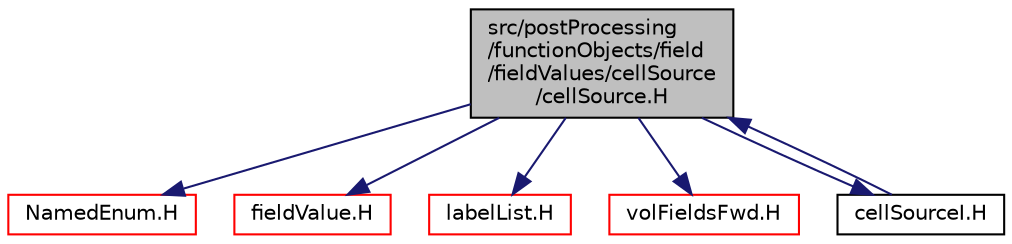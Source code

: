 digraph "src/postProcessing/functionObjects/field/fieldValues/cellSource/cellSource.H"
{
  bgcolor="transparent";
  edge [fontname="Helvetica",fontsize="10",labelfontname="Helvetica",labelfontsize="10"];
  node [fontname="Helvetica",fontsize="10",shape=record];
  Node1 [label="src/postProcessing\l/functionObjects/field\l/fieldValues/cellSource\l/cellSource.H",height=0.2,width=0.4,color="black", fillcolor="grey75", style="filled", fontcolor="black"];
  Node1 -> Node2 [color="midnightblue",fontsize="10",style="solid",fontname="Helvetica"];
  Node2 [label="NamedEnum.H",height=0.2,width=0.4,color="red",URL="$a07677.html"];
  Node1 -> Node3 [color="midnightblue",fontsize="10",style="solid",fontname="Helvetica"];
  Node3 [label="fieldValue.H",height=0.2,width=0.4,color="red",URL="$a09203.html"];
  Node1 -> Node4 [color="midnightblue",fontsize="10",style="solid",fontname="Helvetica"];
  Node4 [label="labelList.H",height=0.2,width=0.4,color="red",URL="$a08887.html"];
  Node1 -> Node5 [color="midnightblue",fontsize="10",style="solid",fontname="Helvetica"];
  Node5 [label="volFieldsFwd.H",height=0.2,width=0.4,color="red",URL="$a05610.html"];
  Node1 -> Node6 [color="midnightblue",fontsize="10",style="solid",fontname="Helvetica"];
  Node6 [label="cellSourceI.H",height=0.2,width=0.4,color="black",URL="$a09192.html"];
  Node6 -> Node1 [color="midnightblue",fontsize="10",style="solid",fontname="Helvetica"];
}
